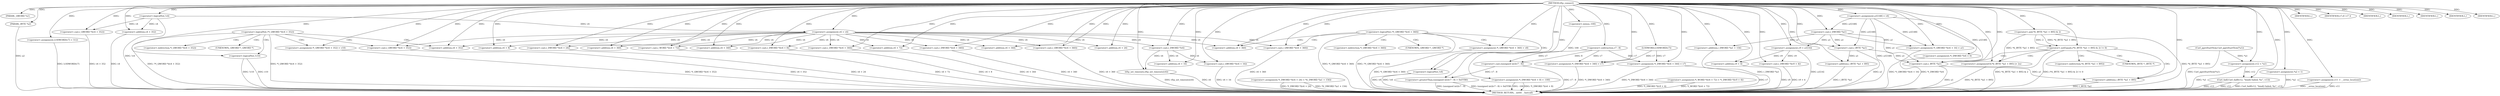 digraph tftp_connect {  
"1000111" [label = "(METHOD,tftp_connect)" ]
"1000311" [label = "(METHOD_RETURN,__int64 __fastcall)" ]
"1000112" [label = "(PARAM,_QWORD *a1)" ]
"1000113" [label = "(PARAM,_BYTE *a2)" ]
"1000125" [label = "(<operator>.assignment,a1[148] = v4)" ]
"1000131" [label = "(<operator>.logicalNot,!v4)" ]
"1000133" [label = "(IDENTIFIER,L,)" ]
"1000134" [label = "(<operator>.assignment,v6 = v4)" ]
"1000138" [label = "(IDENTIFIER,v7,if ( v7 ))" ]
"1000141" [label = "(<operator>.greaterThan,(unsigned int)(v7 - 8) > 0xFFB0)" ]
"1000142" [label = "(<operator>.cast,(unsigned int)(v7 - 8))" ]
"1000144" [label = "(<operator>.subtraction,v7 - 8)" ]
"1000148" [label = "(IDENTIFIER,L,)" ]
"1000151" [label = "(<operator>.assignment,LODWORD(v7) = 512)" ]
"1000152" [label = "(LODWORD,LODWORD(v7))" ]
"1000156" [label = "(<operator>.logicalNot,!*(_QWORD *)(v4 + 352))" ]
"1000158" [label = "(<operator>.cast,(_QWORD *)(v4 + 352))" ]
"1000160" [label = "(<operator>.addition,v4 + 352)" ]
"1000164" [label = "(<operator>.assignment,*(_QWORD *)(v6 + 352) = v10)" ]
"1000166" [label = "(<operator>.cast,(_QWORD *)(v6 + 352))" ]
"1000168" [label = "(<operator>.addition,v6 + 352)" ]
"1000173" [label = "(<operator>.logicalNot,!v10)" ]
"1000175" [label = "(IDENTIFIER,L,)" ]
"1000177" [label = "(<operator>.logicalNot,!*(_QWORD *)(v6 + 360))" ]
"1000179" [label = "(<operator>.cast,(_QWORD *)(v6 + 360))" ]
"1000181" [label = "(<operator>.addition,v6 + 360)" ]
"1000185" [label = "(<operator>.assignment,*(_QWORD *)(v6 + 360) = v8)" ]
"1000187" [label = "(<operator>.cast,(_QWORD *)(v6 + 360))" ]
"1000189" [label = "(<operator>.addition,v6 + 360)" ]
"1000194" [label = "(<operator>.logicalNot,!v8)" ]
"1000196" [label = "(IDENTIFIER,L,)" ]
"1000197" [label = "(<operator>.assignment,*(_DWORD *)(v6 + 24) = *((_DWORD *)a1 + 156))" ]
"1000199" [label = "(<operator>.cast,(_DWORD *)(v6 + 24))" ]
"1000201" [label = "(<operator>.addition,v6 + 24)" ]
"1000205" [label = "(<operator>.addition,(_DWORD *)a1 + 156)" ]
"1000206" [label = "(<operator>.cast,(_DWORD *)a1)" ]
"1000210" [label = "(<operator>.assignment,*(_DWORD *)(v6 + 8) = -100)" ]
"1000212" [label = "(<operator>.cast,(_DWORD *)(v6 + 8))" ]
"1000214" [label = "(<operator>.addition,v6 + 8)" ]
"1000217" [label = "(<operator>.minus,-100)" ]
"1000219" [label = "(<operator>.assignment,v9 = a1[14])" ]
"1000224" [label = "(<operator>.assignment,*(_DWORD *)(v6 + 340) = v7)" ]
"1000226" [label = "(<operator>.cast,(_DWORD *)(v6 + 340))" ]
"1000228" [label = "(<operator>.addition,v6 + 340)" ]
"1000232" [label = "(<operator>.assignment,*(_DWORD *)(v6 + 344) = v7)" ]
"1000234" [label = "(<operator>.cast,(_DWORD *)(v6 + 344))" ]
"1000236" [label = "(<operator>.addition,v6 + 344)" ]
"1000240" [label = "(<operator>.assignment,*(_WORD *)(v6 + 72) = *(_DWORD *)(v9 + 4))" ]
"1000242" [label = "(<operator>.cast,(_WORD *)(v6 + 72))" ]
"1000244" [label = "(<operator>.addition,v6 + 72)" ]
"1000248" [label = "(<operator>.cast,(_DWORD *)(v9 + 4))" ]
"1000250" [label = "(<operator>.addition,v9 + 4)" ]
"1000253" [label = "(<operator>.assignment,*(_DWORD *)v6 = 0)" ]
"1000255" [label = "(<operator>.cast,(_DWORD *)v6)" ]
"1000259" [label = "(<operator>.assignment,*(_QWORD *)(v6 + 16) = a1)" ]
"1000261" [label = "(<operator>.cast,(_QWORD *)(v6 + 16))" ]
"1000263" [label = "(<operator>.addition,v6 + 16)" ]
"1000267" [label = "(tftp_set_timeouts,tftp_set_timeouts(v6))" ]
"1000270" [label = "(<operator>.notEquals,(*((_BYTE *)a1 + 895) & 2) != 0)" ]
"1000271" [label = "(<operator>.and,*((_BYTE *)a1 + 895) & 2)" ]
"1000273" [label = "(<operator>.addition,(_BYTE *)a1 + 895)" ]
"1000274" [label = "(<operator>.cast,(_BYTE *)a1)" ]
"1000282" [label = "(<operators>.assignmentOr,*((_BYTE *)a1 + 895) |= 2u)" ]
"1000284" [label = "(<operator>.addition,(_BYTE *)a1 + 895)" ]
"1000285" [label = "(<operator>.cast,(_BYTE *)a1)" ]
"1000291" [label = "(Curl_pgrsStartNow,Curl_pgrsStartNow(*a1))" ]
"1000294" [label = "(<operator>.assignment,*a2 = 1)" ]
"1000298" [label = "(IDENTIFIER,L,)" ]
"1000299" [label = "(<operator>.assignment,v11 = __errno_location())" ]
"1000302" [label = "(<operator>.assignment,v12 = *a1)" ]
"1000306" [label = "(Curl_failf,Curl_failf(v12, \"bind() failed; %s\", v13))" ]
"1000310" [label = "(IDENTIFIER,L,)" ]
"1000165" [label = "(<operator>.indirection,*(_QWORD *)(v6 + 352))" ]
"1000167" [label = "(UNKNOWN,_QWORD *,_QWORD *)" ]
"1000186" [label = "(<operator>.indirection,*(_QWORD *)(v6 + 360))" ]
"1000188" [label = "(UNKNOWN,_QWORD *,_QWORD *)" ]
"1000283" [label = "(<operator>.indirection,*((_BYTE *)a1 + 895))" ]
"1000286" [label = "(UNKNOWN,_BYTE *,_BYTE *)" ]
  "1000141" -> "1000311"  [ label = "DDG: (unsigned int)(v7 - 8)"] 
  "1000302" -> "1000311"  [ label = "DDG: *a1"] 
  "1000131" -> "1000311"  [ label = "DDG: !v4"] 
  "1000250" -> "1000311"  [ label = "DDG: v9"] 
  "1000259" -> "1000311"  [ label = "DDG: *(_QWORD *)(v6 + 16)"] 
  "1000179" -> "1000311"  [ label = "DDG: v6 + 360"] 
  "1000142" -> "1000311"  [ label = "DDG: v7 - 8"] 
  "1000160" -> "1000311"  [ label = "DDG: v4"] 
  "1000267" -> "1000311"  [ label = "DDG: tftp_set_timeouts(v6)"] 
  "1000194" -> "1000311"  [ label = "DDG: !v8"] 
  "1000294" -> "1000311"  [ label = "DDG: *a2"] 
  "1000113" -> "1000311"  [ label = "DDG: a2"] 
  "1000306" -> "1000311"  [ label = "DDG: v12"] 
  "1000187" -> "1000311"  [ label = "DDG: v6 + 360"] 
  "1000232" -> "1000311"  [ label = "DDG: v7"] 
  "1000242" -> "1000311"  [ label = "DDG: v6 + 72"] 
  "1000173" -> "1000311"  [ label = "DDG: v10"] 
  "1000232" -> "1000311"  [ label = "DDG: *(_DWORD *)(v6 + 344)"] 
  "1000156" -> "1000311"  [ label = "DDG: *(_QWORD *)(v4 + 352)"] 
  "1000210" -> "1000311"  [ label = "DDG: -100"] 
  "1000177" -> "1000311"  [ label = "DDG: *(_QWORD *)(v6 + 360)"] 
  "1000210" -> "1000311"  [ label = "DDG: *(_DWORD *)(v6 + 8)"] 
  "1000219" -> "1000311"  [ label = "DDG: a1[14]"] 
  "1000151" -> "1000311"  [ label = "DDG: LODWORD(v7)"] 
  "1000282" -> "1000311"  [ label = "DDG: *((_BYTE *)a1 + 895)"] 
  "1000271" -> "1000311"  [ label = "DDG: *((_BYTE *)a1 + 895)"] 
  "1000273" -> "1000311"  [ label = "DDG: (_BYTE *)a1"] 
  "1000299" -> "1000311"  [ label = "DDG: __errno_location()"] 
  "1000212" -> "1000311"  [ label = "DDG: v6 + 8"] 
  "1000270" -> "1000311"  [ label = "DDG: (*((_BYTE *)a1 + 895) & 2) != 0"] 
  "1000240" -> "1000311"  [ label = "DDG: *(_WORD *)(v6 + 72)"] 
  "1000248" -> "1000311"  [ label = "DDG: v9 + 4"] 
  "1000267" -> "1000311"  [ label = "DDG: v6"] 
  "1000197" -> "1000311"  [ label = "DDG: *((_DWORD *)a1 + 156)"] 
  "1000234" -> "1000311"  [ label = "DDG: v6 + 344"] 
  "1000240" -> "1000311"  [ label = "DDG: *(_DWORD *)(v9 + 4)"] 
  "1000270" -> "1000311"  [ label = "DDG: *((_BYTE *)a1 + 895) & 2"] 
  "1000261" -> "1000311"  [ label = "DDG: v6 + 16"] 
  "1000224" -> "1000311"  [ label = "DDG: *(_DWORD *)(v6 + 340)"] 
  "1000291" -> "1000311"  [ label = "DDG: Curl_pgrsStartNow(*a1)"] 
  "1000285" -> "1000311"  [ label = "DDG: a1"] 
  "1000197" -> "1000311"  [ label = "DDG: *(_DWORD *)(v6 + 24)"] 
  "1000141" -> "1000311"  [ label = "DDG: (unsigned int)(v7 - 8) > 0xFFB0"] 
  "1000125" -> "1000311"  [ label = "DDG: a1[148]"] 
  "1000156" -> "1000311"  [ label = "DDG: !*(_QWORD *)(v4 + 352)"] 
  "1000306" -> "1000311"  [ label = "DDG: Curl_failf(v12, \"bind() failed; %s\", v13)"] 
  "1000299" -> "1000311"  [ label = "DDG: v11"] 
  "1000199" -> "1000311"  [ label = "DDG: v6 + 24"] 
  "1000205" -> "1000311"  [ label = "DDG: (_DWORD *)a1"] 
  "1000226" -> "1000311"  [ label = "DDG: v6 + 340"] 
  "1000177" -> "1000311"  [ label = "DDG: !*(_QWORD *)(v6 + 360)"] 
  "1000173" -> "1000311"  [ label = "DDG: !v10"] 
  "1000158" -> "1000311"  [ label = "DDG: v4 + 352"] 
  "1000253" -> "1000311"  [ label = "DDG: *(_DWORD *)v6"] 
  "1000306" -> "1000311"  [ label = "DDG: v13"] 
  "1000194" -> "1000311"  [ label = "DDG: v8"] 
  "1000274" -> "1000311"  [ label = "DDG: a1"] 
  "1000166" -> "1000311"  [ label = "DDG: v6 + 352"] 
  "1000164" -> "1000311"  [ label = "DDG: *(_QWORD *)(v6 + 352)"] 
  "1000284" -> "1000311"  [ label = "DDG: (_BYTE *)a1"] 
  "1000185" -> "1000311"  [ label = "DDG: *(_QWORD *)(v6 + 360)"] 
  "1000111" -> "1000112"  [ label = "DDG: "] 
  "1000111" -> "1000113"  [ label = "DDG: "] 
  "1000111" -> "1000125"  [ label = "DDG: "] 
  "1000111" -> "1000131"  [ label = "DDG: "] 
  "1000111" -> "1000133"  [ label = "DDG: "] 
  "1000131" -> "1000134"  [ label = "DDG: v4"] 
  "1000111" -> "1000134"  [ label = "DDG: "] 
  "1000111" -> "1000138"  [ label = "DDG: "] 
  "1000142" -> "1000141"  [ label = "DDG: v7 - 8"] 
  "1000144" -> "1000142"  [ label = "DDG: v7"] 
  "1000144" -> "1000142"  [ label = "DDG: 8"] 
  "1000111" -> "1000144"  [ label = "DDG: "] 
  "1000111" -> "1000141"  [ label = "DDG: "] 
  "1000111" -> "1000148"  [ label = "DDG: "] 
  "1000111" -> "1000151"  [ label = "DDG: "] 
  "1000111" -> "1000152"  [ label = "DDG: "] 
  "1000111" -> "1000158"  [ label = "DDG: "] 
  "1000131" -> "1000158"  [ label = "DDG: v4"] 
  "1000111" -> "1000160"  [ label = "DDG: "] 
  "1000131" -> "1000160"  [ label = "DDG: v4"] 
  "1000111" -> "1000164"  [ label = "DDG: "] 
  "1000134" -> "1000166"  [ label = "DDG: v6"] 
  "1000111" -> "1000166"  [ label = "DDG: "] 
  "1000134" -> "1000168"  [ label = "DDG: v6"] 
  "1000111" -> "1000168"  [ label = "DDG: "] 
  "1000111" -> "1000173"  [ label = "DDG: "] 
  "1000111" -> "1000175"  [ label = "DDG: "] 
  "1000134" -> "1000179"  [ label = "DDG: v6"] 
  "1000111" -> "1000179"  [ label = "DDG: "] 
  "1000134" -> "1000181"  [ label = "DDG: v6"] 
  "1000111" -> "1000181"  [ label = "DDG: "] 
  "1000111" -> "1000185"  [ label = "DDG: "] 
  "1000111" -> "1000187"  [ label = "DDG: "] 
  "1000134" -> "1000187"  [ label = "DDG: v6"] 
  "1000111" -> "1000189"  [ label = "DDG: "] 
  "1000134" -> "1000189"  [ label = "DDG: v6"] 
  "1000111" -> "1000194"  [ label = "DDG: "] 
  "1000111" -> "1000196"  [ label = "DDG: "] 
  "1000111" -> "1000199"  [ label = "DDG: "] 
  "1000134" -> "1000199"  [ label = "DDG: v6"] 
  "1000111" -> "1000201"  [ label = "DDG: "] 
  "1000134" -> "1000201"  [ label = "DDG: v6"] 
  "1000206" -> "1000205"  [ label = "DDG: a1"] 
  "1000125" -> "1000206"  [ label = "DDG: a1[148]"] 
  "1000111" -> "1000206"  [ label = "DDG: "] 
  "1000111" -> "1000205"  [ label = "DDG: "] 
  "1000217" -> "1000210"  [ label = "DDG: 100"] 
  "1000111" -> "1000212"  [ label = "DDG: "] 
  "1000134" -> "1000212"  [ label = "DDG: v6"] 
  "1000111" -> "1000214"  [ label = "DDG: "] 
  "1000134" -> "1000214"  [ label = "DDG: v6"] 
  "1000111" -> "1000217"  [ label = "DDG: "] 
  "1000206" -> "1000219"  [ label = "DDG: a1"] 
  "1000111" -> "1000219"  [ label = "DDG: "] 
  "1000152" -> "1000224"  [ label = "DDG: v7"] 
  "1000144" -> "1000224"  [ label = "DDG: v7"] 
  "1000111" -> "1000224"  [ label = "DDG: "] 
  "1000111" -> "1000226"  [ label = "DDG: "] 
  "1000134" -> "1000226"  [ label = "DDG: v6"] 
  "1000111" -> "1000228"  [ label = "DDG: "] 
  "1000134" -> "1000228"  [ label = "DDG: v6"] 
  "1000111" -> "1000232"  [ label = "DDG: "] 
  "1000152" -> "1000232"  [ label = "DDG: v7"] 
  "1000144" -> "1000232"  [ label = "DDG: v7"] 
  "1000111" -> "1000234"  [ label = "DDG: "] 
  "1000134" -> "1000234"  [ label = "DDG: v6"] 
  "1000111" -> "1000236"  [ label = "DDG: "] 
  "1000134" -> "1000236"  [ label = "DDG: v6"] 
  "1000111" -> "1000242"  [ label = "DDG: "] 
  "1000134" -> "1000242"  [ label = "DDG: v6"] 
  "1000111" -> "1000244"  [ label = "DDG: "] 
  "1000134" -> "1000244"  [ label = "DDG: v6"] 
  "1000219" -> "1000248"  [ label = "DDG: v9"] 
  "1000111" -> "1000248"  [ label = "DDG: "] 
  "1000219" -> "1000250"  [ label = "DDG: v9"] 
  "1000111" -> "1000250"  [ label = "DDG: "] 
  "1000111" -> "1000253"  [ label = "DDG: "] 
  "1000111" -> "1000255"  [ label = "DDG: "] 
  "1000134" -> "1000255"  [ label = "DDG: v6"] 
  "1000206" -> "1000259"  [ label = "DDG: a1"] 
  "1000125" -> "1000259"  [ label = "DDG: a1[148]"] 
  "1000111" -> "1000259"  [ label = "DDG: "] 
  "1000255" -> "1000261"  [ label = "DDG: v6"] 
  "1000111" -> "1000261"  [ label = "DDG: "] 
  "1000255" -> "1000263"  [ label = "DDG: v6"] 
  "1000111" -> "1000263"  [ label = "DDG: "] 
  "1000111" -> "1000267"  [ label = "DDG: "] 
  "1000255" -> "1000267"  [ label = "DDG: v6"] 
  "1000271" -> "1000270"  [ label = "DDG: *((_BYTE *)a1 + 895)"] 
  "1000271" -> "1000270"  [ label = "DDG: 2"] 
  "1000274" -> "1000273"  [ label = "DDG: a1"] 
  "1000125" -> "1000274"  [ label = "DDG: a1[148]"] 
  "1000111" -> "1000274"  [ label = "DDG: "] 
  "1000206" -> "1000274"  [ label = "DDG: a1"] 
  "1000111" -> "1000273"  [ label = "DDG: "] 
  "1000111" -> "1000271"  [ label = "DDG: "] 
  "1000111" -> "1000270"  [ label = "DDG: "] 
  "1000111" -> "1000282"  [ label = "DDG: "] 
  "1000271" -> "1000282"  [ label = "DDG: *((_BYTE *)a1 + 895)"] 
  "1000285" -> "1000284"  [ label = "DDG: a1"] 
  "1000125" -> "1000285"  [ label = "DDG: a1[148]"] 
  "1000274" -> "1000285"  [ label = "DDG: a1"] 
  "1000111" -> "1000285"  [ label = "DDG: "] 
  "1000206" -> "1000285"  [ label = "DDG: a1"] 
  "1000111" -> "1000284"  [ label = "DDG: "] 
  "1000111" -> "1000294"  [ label = "DDG: "] 
  "1000111" -> "1000298"  [ label = "DDG: "] 
  "1000111" -> "1000299"  [ label = "DDG: "] 
  "1000291" -> "1000302"  [ label = "DDG: *a1"] 
  "1000111" -> "1000302"  [ label = "DDG: "] 
  "1000302" -> "1000306"  [ label = "DDG: v12"] 
  "1000111" -> "1000306"  [ label = "DDG: "] 
  "1000111" -> "1000310"  [ label = "DDG: "] 
  "1000156" -> "1000173"  [ label = "CDG: "] 
  "1000156" -> "1000168"  [ label = "CDG: "] 
  "1000156" -> "1000167"  [ label = "CDG: "] 
  "1000156" -> "1000166"  [ label = "CDG: "] 
  "1000156" -> "1000165"  [ label = "CDG: "] 
  "1000156" -> "1000164"  [ label = "CDG: "] 
  "1000177" -> "1000189"  [ label = "CDG: "] 
  "1000177" -> "1000188"  [ label = "CDG: "] 
  "1000177" -> "1000187"  [ label = "CDG: "] 
  "1000177" -> "1000186"  [ label = "CDG: "] 
  "1000177" -> "1000185"  [ label = "CDG: "] 
  "1000177" -> "1000194"  [ label = "CDG: "] 
  "1000270" -> "1000286"  [ label = "CDG: "] 
  "1000270" -> "1000285"  [ label = "CDG: "] 
  "1000270" -> "1000284"  [ label = "CDG: "] 
  "1000270" -> "1000283"  [ label = "CDG: "] 
  "1000270" -> "1000282"  [ label = "CDG: "] 
}
